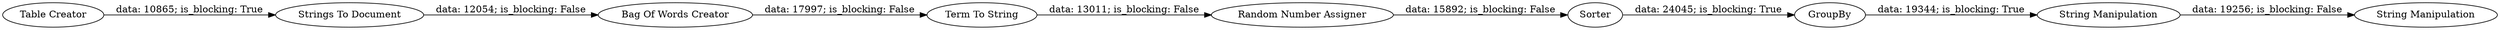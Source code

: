 digraph {
	"-685147345742967172_3" [label="Bag Of Words Creator"]
	"-685147345742967172_8" [label=GroupBy]
	"-685147345742967172_4" [label="Term To String"]
	"-685147345742967172_7" [label=Sorter]
	"-685147345742967172_1" [label="Table Creator"]
	"-685147345742967172_6" [label="Random Number Assigner"]
	"-685147345742967172_9" [label="String Manipulation"]
	"-685147345742967172_2" [label="Strings To Document"]
	"-685147345742967172_10" [label="String Manipulation"]
	"-685147345742967172_8" -> "-685147345742967172_9" [label="data: 19344; is_blocking: True"]
	"-685147345742967172_1" -> "-685147345742967172_2" [label="data: 10865; is_blocking: True"]
	"-685147345742967172_7" -> "-685147345742967172_8" [label="data: 24045; is_blocking: True"]
	"-685147345742967172_3" -> "-685147345742967172_4" [label="data: 17997; is_blocking: False"]
	"-685147345742967172_4" -> "-685147345742967172_6" [label="data: 13011; is_blocking: False"]
	"-685147345742967172_6" -> "-685147345742967172_7" [label="data: 15892; is_blocking: False"]
	"-685147345742967172_9" -> "-685147345742967172_10" [label="data: 19256; is_blocking: False"]
	"-685147345742967172_2" -> "-685147345742967172_3" [label="data: 12054; is_blocking: False"]
	rankdir=LR
}
